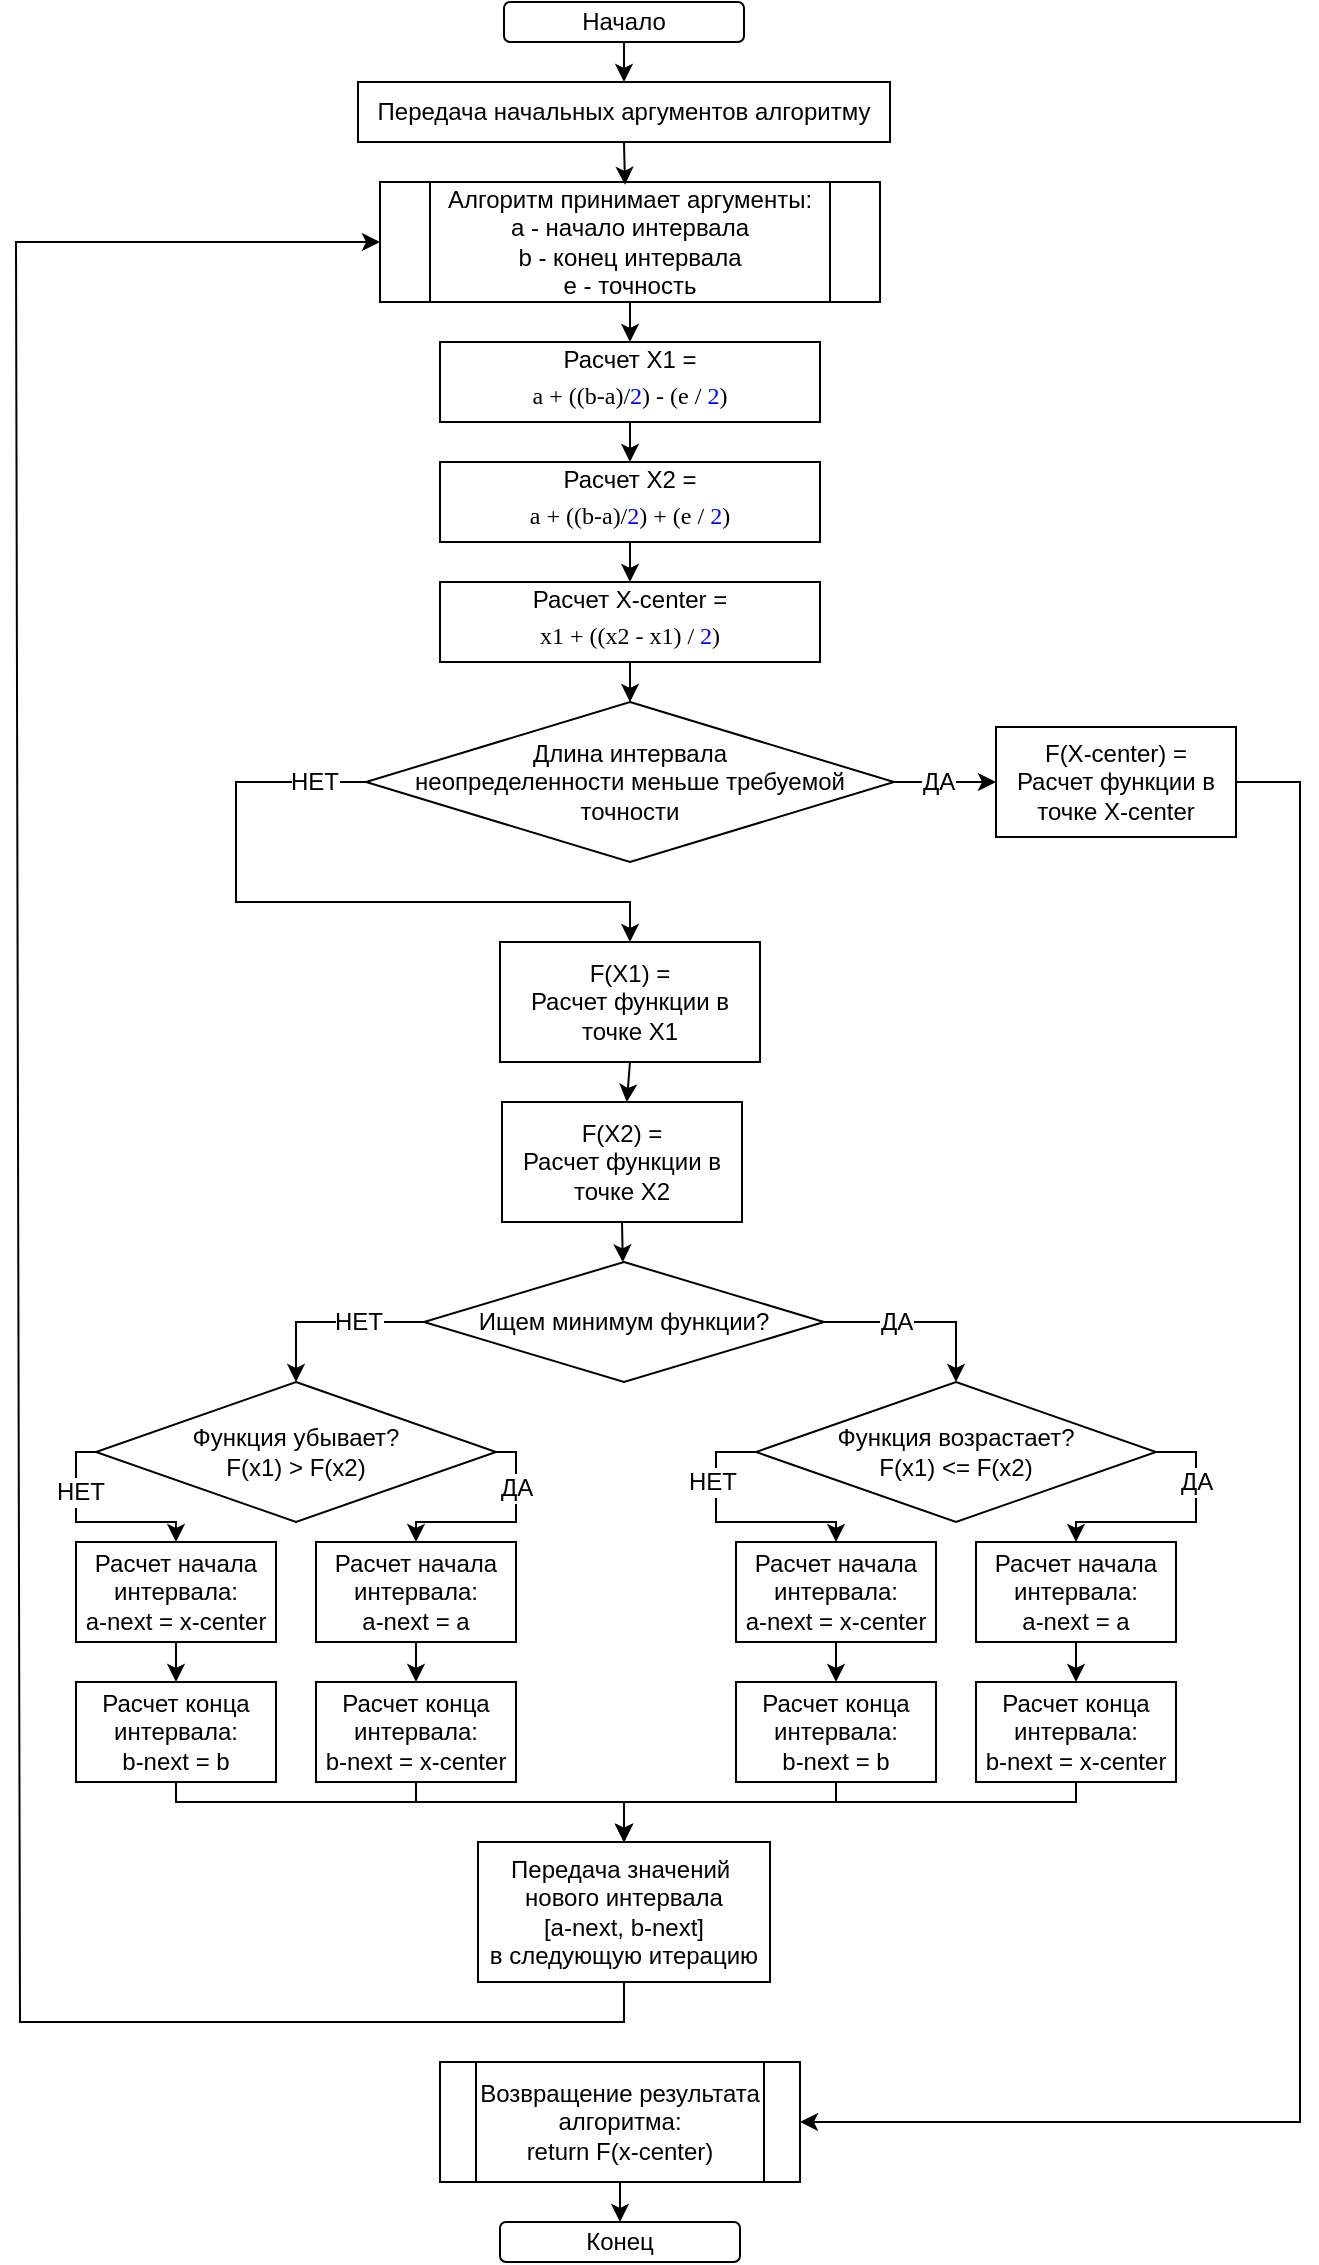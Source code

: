 <mxfile version="20.0.1" type="device"><diagram id="AWgY3_WEvs023gDAM9Rf" name="Page-1"><mxGraphModel dx="1091" dy="1435" grid="1" gridSize="10" guides="1" tooltips="1" connect="1" arrows="1" fold="1" page="1" pageScale="1" pageWidth="827" pageHeight="1169" math="0" shadow="0"><root><mxCell id="0"/><mxCell id="1" parent="0"/><mxCell id="5sqsjZnoNfGolz4D9qKl-1" value="Начало" style="rounded=1;whiteSpace=wrap;html=1;" parent="1" vertex="1"><mxGeometry x="352" y="20" width="120" height="20" as="geometry"/></mxCell><mxCell id="5sqsjZnoNfGolz4D9qKl-3" value="&lt;font style=&quot;font-size: 12px;&quot;&gt;&lt;span style=&quot;&quot;&gt;Алгоритм принимает аргументы:&lt;/span&gt;&lt;br style=&quot;&quot;&gt;&lt;span style=&quot;&quot;&gt;a - начало интервала&lt;/span&gt;&lt;br style=&quot;&quot;&gt;&lt;span style=&quot;&quot;&gt;b - конец интервала&lt;/span&gt;&lt;br style=&quot;&quot;&gt;&lt;span style=&quot;&quot;&gt;e - точность&lt;/span&gt;&lt;/font&gt;" style="shape=process;whiteSpace=wrap;html=1;backgroundOutline=1;" parent="1" vertex="1"><mxGeometry x="290" y="110" width="250" height="60" as="geometry"/></mxCell><mxCell id="5sqsjZnoNfGolz4D9qKl-4" value="Передача начальных аргументов алгоритму" style="rounded=0;whiteSpace=wrap;html=1;" parent="1" vertex="1"><mxGeometry x="279" y="60" width="266" height="30" as="geometry"/></mxCell><mxCell id="5sqsjZnoNfGolz4D9qKl-5" value="&lt;p style=&quot;line-height: 0;&quot;&gt;&lt;span style=&quot;background-color: initial;&quot;&gt;Расчет X1 =&lt;/span&gt;&lt;br&gt;&lt;/p&gt;&lt;pre style=&quot;background-color: rgb(255, 255, 255); font-family: Menlo; font-size: 9pt; line-height: 1;&quot;&gt;a + ((b-a)/&lt;span style=&quot;color: rgb(0, 0, 255); line-height: 1;&quot;&gt;2&lt;/span&gt;) - (e / &lt;span style=&quot;color:#0000ff;&quot;&gt;2&lt;/span&gt;)&lt;/pre&gt;&lt;p&gt;&lt;/p&gt;" style="rounded=0;whiteSpace=wrap;html=1;" parent="1" vertex="1"><mxGeometry x="320" y="190" width="190" height="40" as="geometry"/></mxCell><mxCell id="5sqsjZnoNfGolz4D9qKl-6" value="&lt;p style=&quot;line-height: 0;&quot;&gt;&lt;span style=&quot;background-color: initial;&quot;&gt;Расчет X2 =&lt;/span&gt;&lt;br&gt;&lt;/p&gt;&lt;pre style=&quot;background-color: rgb(255, 255, 255); font-family: Menlo; font-size: 9pt; line-height: 1;&quot;&gt;&lt;pre style=&quot;font-family: Menlo; font-size: 9pt;&quot;&gt;a + ((b-a)/&lt;span style=&quot;color:#0000ff;&quot;&gt;2&lt;/span&gt;) + (e / &lt;span style=&quot;color:#0000ff;&quot;&gt;2&lt;/span&gt;)&lt;/pre&gt;&lt;/pre&gt;&lt;p&gt;&lt;/p&gt;" style="rounded=0;whiteSpace=wrap;html=1;" parent="1" vertex="1"><mxGeometry x="320" y="250" width="190" height="40" as="geometry"/></mxCell><mxCell id="5sqsjZnoNfGolz4D9qKl-7" value="&lt;p style=&quot;line-height: 0;&quot;&gt;&lt;span style=&quot;background-color: initial;&quot;&gt;Расчет X-center =&lt;/span&gt;&lt;br&gt;&lt;/p&gt;&lt;pre style=&quot;background-color: rgb(255, 255, 255); font-family: Menlo; font-size: 9pt; line-height: 1;&quot;&gt;&lt;pre style=&quot;font-family: Menlo; font-size: 9pt;&quot;&gt;x1 + ((x2 - x1) / &lt;span style=&quot;color:#0000ff;&quot;&gt;2&lt;/span&gt;)&lt;/pre&gt;&lt;/pre&gt;&lt;p&gt;&lt;/p&gt;" style="rounded=0;whiteSpace=wrap;html=1;" parent="1" vertex="1"><mxGeometry x="320" y="310" width="190" height="40" as="geometry"/></mxCell><mxCell id="5sqsjZnoNfGolz4D9qKl-8" value="Длина интервала&lt;br&gt;неопределенности меньше требуемой точности" style="rhombus;whiteSpace=wrap;html=1;" parent="1" vertex="1"><mxGeometry x="283" y="370" width="264" height="80" as="geometry"/></mxCell><mxCell id="5sqsjZnoNfGolz4D9qKl-9" value="F(X-center) = &lt;br&gt;Расчет функции в точке X-center" style="rounded=0;whiteSpace=wrap;html=1;fontSize=12;" parent="1" vertex="1"><mxGeometry x="598" y="382.5" width="120" height="55" as="geometry"/></mxCell><mxCell id="5sqsjZnoNfGolz4D9qKl-10" value="" style="endArrow=classic;html=1;rounded=0;fontSize=12;entryX=0;entryY=0.5;entryDx=0;entryDy=0;exitX=1;exitY=0.5;exitDx=0;exitDy=0;" parent="1" source="5sqsjZnoNfGolz4D9qKl-8" target="5sqsjZnoNfGolz4D9qKl-9" edge="1"><mxGeometry width="50" height="50" relative="1" as="geometry"><mxPoint x="518" y="460" as="sourcePoint"/><mxPoint x="568" y="410" as="targetPoint"/></mxGeometry></mxCell><mxCell id="5sqsjZnoNfGolz4D9qKl-11" value="ДА" style="edgeLabel;html=1;align=center;verticalAlign=middle;resizable=0;points=[];fontSize=12;" parent="5sqsjZnoNfGolz4D9qKl-10" vertex="1" connectable="0"><mxGeometry x="-0.18" y="2" relative="1" as="geometry"><mxPoint x="1" y="2" as="offset"/></mxGeometry></mxCell><mxCell id="5sqsjZnoNfGolz4D9qKl-12" value="F(X1) = &lt;br&gt;Расчет функции в точке X1" style="rounded=0;whiteSpace=wrap;html=1;fontSize=12;" parent="1" vertex="1"><mxGeometry x="350" y="490" width="130" height="60" as="geometry"/></mxCell><mxCell id="5sqsjZnoNfGolz4D9qKl-13" value="НЕТ" style="endArrow=classic;html=1;rounded=0;fontSize=12;exitX=0;exitY=0.5;exitDx=0;exitDy=0;entryX=0.5;entryY=0;entryDx=0;entryDy=0;" parent="1" source="5sqsjZnoNfGolz4D9qKl-8" target="5sqsjZnoNfGolz4D9qKl-12" edge="1"><mxGeometry x="-0.849" width="50" height="50" relative="1" as="geometry"><mxPoint x="328" y="630" as="sourcePoint"/><mxPoint x="450" y="480" as="targetPoint"/><Array as="points"><mxPoint x="218" y="410"/><mxPoint x="218" y="470"/><mxPoint x="415" y="470"/></Array><mxPoint as="offset"/></mxGeometry></mxCell><mxCell id="5sqsjZnoNfGolz4D9qKl-16" value="F(X2) = &lt;br&gt;Расчет функции в точке X2" style="rounded=0;whiteSpace=wrap;html=1;fontSize=12;" parent="1" vertex="1"><mxGeometry x="351" y="570" width="120" height="60" as="geometry"/></mxCell><mxCell id="5sqsjZnoNfGolz4D9qKl-18" value="Ищем минимум функции?" style="rhombus;whiteSpace=wrap;html=1;fontSize=12;" parent="1" vertex="1"><mxGeometry x="312" y="650" width="200" height="60" as="geometry"/></mxCell><mxCell id="5sqsjZnoNfGolz4D9qKl-19" value="Функция возрастает?&lt;br&gt;F(x1) &amp;lt;= F(x2)" style="rhombus;whiteSpace=wrap;html=1;fontSize=12;" parent="1" vertex="1"><mxGeometry x="478" y="710" width="200" height="70" as="geometry"/></mxCell><mxCell id="5sqsjZnoNfGolz4D9qKl-20" value="Функция убывает?&lt;br&gt;F(x1) &amp;gt; F(x2)" style="rhombus;whiteSpace=wrap;html=1;fontSize=12;" parent="1" vertex="1"><mxGeometry x="148" y="710" width="200" height="70" as="geometry"/></mxCell><mxCell id="5sqsjZnoNfGolz4D9qKl-21" value="Расчет начала интервала:&lt;br&gt;a-next = a" style="rounded=0;whiteSpace=wrap;html=1;fontSize=12;" parent="1" vertex="1"><mxGeometry x="588" y="790" width="100" height="50" as="geometry"/></mxCell><mxCell id="5sqsjZnoNfGolz4D9qKl-22" value="Расчет конца интервала:&lt;br&gt;b-next = x-center" style="rounded=0;whiteSpace=wrap;html=1;fontSize=12;" parent="1" vertex="1"><mxGeometry x="588" y="860" width="100" height="50" as="geometry"/></mxCell><mxCell id="5sqsjZnoNfGolz4D9qKl-23" value="Расчет начала интервала:&lt;br&gt;a-next = x-center" style="rounded=0;whiteSpace=wrap;html=1;fontSize=12;" parent="1" vertex="1"><mxGeometry x="468" y="790" width="100" height="50" as="geometry"/></mxCell><mxCell id="5sqsjZnoNfGolz4D9qKl-24" value="Расчет конца интервала:&lt;br&gt;b-next = b" style="rounded=0;whiteSpace=wrap;html=1;fontSize=12;" parent="1" vertex="1"><mxGeometry x="468" y="860" width="100" height="50" as="geometry"/></mxCell><mxCell id="5sqsjZnoNfGolz4D9qKl-25" value="" style="endArrow=classic;html=1;rounded=0;fontSize=12;entryX=0.5;entryY=0;entryDx=0;entryDy=0;exitX=0;exitY=0.5;exitDx=0;exitDy=0;" parent="1" source="5sqsjZnoNfGolz4D9qKl-19" target="5sqsjZnoNfGolz4D9qKl-23" edge="1"><mxGeometry width="50" height="50" relative="1" as="geometry"><mxPoint x="438" y="870" as="sourcePoint"/><mxPoint x="488" y="820" as="targetPoint"/><Array as="points"><mxPoint x="458" y="745"/><mxPoint x="458" y="780"/><mxPoint x="518" y="780"/></Array></mxGeometry></mxCell><mxCell id="5sqsjZnoNfGolz4D9qKl-28" value="НЕТ" style="edgeLabel;html=1;align=center;verticalAlign=middle;resizable=0;points=[];fontSize=12;" parent="5sqsjZnoNfGolz4D9qKl-25" vertex="1" connectable="0"><mxGeometry x="-0.294" y="-2" relative="1" as="geometry"><mxPoint y="-9" as="offset"/></mxGeometry></mxCell><mxCell id="5sqsjZnoNfGolz4D9qKl-26" value="" style="endArrow=classic;html=1;rounded=0;fontSize=12;entryX=0.5;entryY=0;entryDx=0;entryDy=0;exitX=1;exitY=0.5;exitDx=0;exitDy=0;" parent="1" source="5sqsjZnoNfGolz4D9qKl-19" target="5sqsjZnoNfGolz4D9qKl-21" edge="1"><mxGeometry width="50" height="50" relative="1" as="geometry"><mxPoint x="558" y="850" as="sourcePoint"/><mxPoint x="608" y="800" as="targetPoint"/><Array as="points"><mxPoint x="698" y="745"/><mxPoint x="698" y="780"/><mxPoint x="638" y="780"/></Array></mxGeometry></mxCell><mxCell id="5sqsjZnoNfGolz4D9qKl-27" value="ДА" style="edgeLabel;html=1;align=center;verticalAlign=middle;resizable=0;points=[];fontSize=12;" parent="5sqsjZnoNfGolz4D9qKl-26" vertex="1" connectable="0"><mxGeometry x="-0.332" relative="1" as="geometry"><mxPoint y="-7" as="offset"/></mxGeometry></mxCell><mxCell id="5sqsjZnoNfGolz4D9qKl-29" value="" style="endArrow=classic;html=1;rounded=0;fontSize=12;entryX=0.5;entryY=0;entryDx=0;entryDy=0;exitX=0.5;exitY=1;exitDx=0;exitDy=0;" parent="1" source="5sqsjZnoNfGolz4D9qKl-23" target="5sqsjZnoNfGolz4D9qKl-24" edge="1"><mxGeometry width="50" height="50" relative="1" as="geometry"><mxPoint x="508" y="850" as="sourcePoint"/><mxPoint x="558" y="800" as="targetPoint"/></mxGeometry></mxCell><mxCell id="5sqsjZnoNfGolz4D9qKl-30" value="" style="endArrow=classic;html=1;rounded=0;fontSize=12;entryX=0.5;entryY=0;entryDx=0;entryDy=0;exitX=0.5;exitY=1;exitDx=0;exitDy=0;" parent="1" source="5sqsjZnoNfGolz4D9qKl-21" target="5sqsjZnoNfGolz4D9qKl-22" edge="1"><mxGeometry width="50" height="50" relative="1" as="geometry"><mxPoint x="468" y="850" as="sourcePoint"/><mxPoint x="468" y="870" as="targetPoint"/></mxGeometry></mxCell><mxCell id="5sqsjZnoNfGolz4D9qKl-37" value="Расчет начала интервала:&lt;br&gt;a-next = a" style="rounded=0;whiteSpace=wrap;html=1;fontSize=12;" parent="1" vertex="1"><mxGeometry x="258" y="790" width="100" height="50" as="geometry"/></mxCell><mxCell id="5sqsjZnoNfGolz4D9qKl-38" value="Расчет конца интервала:&lt;br&gt;b-next = x-center" style="rounded=0;whiteSpace=wrap;html=1;fontSize=12;" parent="1" vertex="1"><mxGeometry x="258" y="860" width="100" height="50" as="geometry"/></mxCell><mxCell id="5sqsjZnoNfGolz4D9qKl-39" value="Расчет начала интервала:&lt;br&gt;a-next = x-center" style="rounded=0;whiteSpace=wrap;html=1;fontSize=12;" parent="1" vertex="1"><mxGeometry x="138" y="790" width="100" height="50" as="geometry"/></mxCell><mxCell id="5sqsjZnoNfGolz4D9qKl-40" value="Расчет конца интервала:&lt;br&gt;b-next = b" style="rounded=0;whiteSpace=wrap;html=1;fontSize=12;" parent="1" vertex="1"><mxGeometry x="138" y="860" width="100" height="50" as="geometry"/></mxCell><mxCell id="5sqsjZnoNfGolz4D9qKl-41" value="" style="endArrow=classic;html=1;rounded=0;fontSize=12;entryX=0.5;entryY=0;entryDx=0;entryDy=0;exitX=0.5;exitY=1;exitDx=0;exitDy=0;" parent="1" source="5sqsjZnoNfGolz4D9qKl-39" target="5sqsjZnoNfGolz4D9qKl-40" edge="1"><mxGeometry width="50" height="50" relative="1" as="geometry"><mxPoint x="148" y="870" as="sourcePoint"/><mxPoint x="198" y="820" as="targetPoint"/></mxGeometry></mxCell><mxCell id="5sqsjZnoNfGolz4D9qKl-42" value="" style="endArrow=classic;html=1;rounded=0;fontSize=12;entryX=0.5;entryY=0;entryDx=0;entryDy=0;exitX=0.5;exitY=1;exitDx=0;exitDy=0;" parent="1" source="5sqsjZnoNfGolz4D9qKl-37" target="5sqsjZnoNfGolz4D9qKl-38" edge="1"><mxGeometry width="50" height="50" relative="1" as="geometry"><mxPoint x="168" y="870" as="sourcePoint"/><mxPoint x="168" y="890" as="targetPoint"/></mxGeometry></mxCell><mxCell id="5sqsjZnoNfGolz4D9qKl-44" value="ДА" style="endArrow=classic;html=1;rounded=0;fontSize=12;exitX=1;exitY=0.5;exitDx=0;exitDy=0;entryX=0.5;entryY=0;entryDx=0;entryDy=0;" parent="1" source="5sqsjZnoNfGolz4D9qKl-18" target="5sqsjZnoNfGolz4D9qKl-19" edge="1"><mxGeometry x="-0.25" width="50" height="50" relative="1" as="geometry"><mxPoint x="278" y="970" as="sourcePoint"/><mxPoint x="328" y="920" as="targetPoint"/><Array as="points"><mxPoint x="578" y="680"/></Array><mxPoint as="offset"/></mxGeometry></mxCell><mxCell id="5sqsjZnoNfGolz4D9qKl-45" value="" style="endArrow=classic;html=1;rounded=0;fontSize=12;entryX=0.5;entryY=0;entryDx=0;entryDy=0;exitX=0;exitY=0.5;exitDx=0;exitDy=0;" parent="1" source="5sqsjZnoNfGolz4D9qKl-18" target="5sqsjZnoNfGolz4D9qKl-20" edge="1"><mxGeometry width="50" height="50" relative="1" as="geometry"><mxPoint x="308" y="970" as="sourcePoint"/><mxPoint x="358" y="920" as="targetPoint"/><Array as="points"><mxPoint x="248" y="680"/></Array></mxGeometry></mxCell><mxCell id="5sqsjZnoNfGolz4D9qKl-46" value="НЕТ&lt;br&gt;" style="edgeLabel;html=1;align=center;verticalAlign=middle;resizable=0;points=[];fontSize=12;" parent="5sqsjZnoNfGolz4D9qKl-45" vertex="1" connectable="0"><mxGeometry x="0.024" y="-2" relative="1" as="geometry"><mxPoint x="15" y="2" as="offset"/></mxGeometry></mxCell><mxCell id="5sqsjZnoNfGolz4D9qKl-48" value="" style="endArrow=classic;html=1;rounded=0;fontSize=12;exitX=0;exitY=0.5;exitDx=0;exitDy=0;entryX=0.5;entryY=0;entryDx=0;entryDy=0;" parent="1" source="5sqsjZnoNfGolz4D9qKl-20" target="5sqsjZnoNfGolz4D9qKl-39" edge="1"><mxGeometry width="50" height="50" relative="1" as="geometry"><mxPoint x="298" y="850" as="sourcePoint"/><mxPoint x="128" y="780" as="targetPoint"/><Array as="points"><mxPoint x="138" y="745"/><mxPoint x="138" y="780"/><mxPoint x="188" y="780"/></Array></mxGeometry></mxCell><mxCell id="5sqsjZnoNfGolz4D9qKl-51" value="НЕТ" style="edgeLabel;html=1;align=center;verticalAlign=middle;resizable=0;points=[];fontSize=12;" parent="5sqsjZnoNfGolz4D9qKl-48" vertex="1" connectable="0"><mxGeometry x="-0.429" y="2" relative="1" as="geometry"><mxPoint as="offset"/></mxGeometry></mxCell><mxCell id="5sqsjZnoNfGolz4D9qKl-49" value="" style="endArrow=classic;html=1;rounded=0;fontSize=12;exitX=1;exitY=0.5;exitDx=0;exitDy=0;entryX=0.5;entryY=0;entryDx=0;entryDy=0;" parent="1" source="5sqsjZnoNfGolz4D9qKl-20" target="5sqsjZnoNfGolz4D9qKl-37" edge="1"><mxGeometry width="50" height="50" relative="1" as="geometry"><mxPoint x="158" y="755" as="sourcePoint"/><mxPoint x="368" y="780" as="targetPoint"/><Array as="points"><mxPoint x="358" y="745"/><mxPoint x="358" y="780"/><mxPoint x="308" y="780"/></Array></mxGeometry></mxCell><mxCell id="5sqsjZnoNfGolz4D9qKl-50" value="ДА" style="edgeLabel;html=1;align=center;verticalAlign=middle;resizable=0;points=[];fontSize=12;" parent="5sqsjZnoNfGolz4D9qKl-49" vertex="1" connectable="0"><mxGeometry x="-0.467" relative="1" as="geometry"><mxPoint as="offset"/></mxGeometry></mxCell><mxCell id="5sqsjZnoNfGolz4D9qKl-52" value="Передача значений&amp;nbsp; нового интервала&lt;br&gt;[a-next, b-next]&lt;br&gt;в следующую итерацию" style="rounded=0;whiteSpace=wrap;html=1;fontSize=12;" parent="1" vertex="1"><mxGeometry x="339" y="940" width="146" height="70" as="geometry"/></mxCell><mxCell id="5sqsjZnoNfGolz4D9qKl-53" value="" style="endArrow=classic;html=1;rounded=0;fontSize=12;exitX=0.5;exitY=1;exitDx=0;exitDy=0;entryX=0.5;entryY=0;entryDx=0;entryDy=0;" parent="1" source="5sqsjZnoNfGolz4D9qKl-40" target="5sqsjZnoNfGolz4D9qKl-52" edge="1"><mxGeometry width="50" height="50" relative="1" as="geometry"><mxPoint x="378" y="960" as="sourcePoint"/><mxPoint x="428" y="910" as="targetPoint"/><Array as="points"><mxPoint x="188" y="920"/><mxPoint x="412" y="920"/></Array></mxGeometry></mxCell><mxCell id="5sqsjZnoNfGolz4D9qKl-54" value="" style="endArrow=classic;html=1;rounded=0;fontSize=12;exitX=0.5;exitY=1;exitDx=0;exitDy=0;entryX=0.5;entryY=0;entryDx=0;entryDy=0;" parent="1" source="5sqsjZnoNfGolz4D9qKl-38" target="5sqsjZnoNfGolz4D9qKl-52" edge="1"><mxGeometry width="50" height="50" relative="1" as="geometry"><mxPoint x="338" y="1020" as="sourcePoint"/><mxPoint x="388" y="970" as="targetPoint"/><Array as="points"><mxPoint x="308" y="920"/><mxPoint x="412" y="920"/></Array></mxGeometry></mxCell><mxCell id="5sqsjZnoNfGolz4D9qKl-55" value="" style="endArrow=classic;html=1;rounded=0;fontSize=12;exitX=0.5;exitY=1;exitDx=0;exitDy=0;entryX=0.5;entryY=0;entryDx=0;entryDy=0;" parent="1" source="5sqsjZnoNfGolz4D9qKl-24" target="5sqsjZnoNfGolz4D9qKl-52" edge="1"><mxGeometry width="50" height="50" relative="1" as="geometry"><mxPoint x="398" y="1040" as="sourcePoint"/><mxPoint x="448" y="990" as="targetPoint"/><Array as="points"><mxPoint x="518" y="920"/><mxPoint x="412" y="920"/></Array></mxGeometry></mxCell><mxCell id="5sqsjZnoNfGolz4D9qKl-56" value="" style="endArrow=classic;html=1;rounded=0;fontSize=12;exitX=0.5;exitY=1;exitDx=0;exitDy=0;entryX=0.5;entryY=0;entryDx=0;entryDy=0;" parent="1" source="5sqsjZnoNfGolz4D9qKl-22" target="5sqsjZnoNfGolz4D9qKl-52" edge="1"><mxGeometry width="50" height="50" relative="1" as="geometry"><mxPoint x="468" y="1000" as="sourcePoint"/><mxPoint x="518" y="950" as="targetPoint"/><Array as="points"><mxPoint x="638" y="920"/><mxPoint x="412" y="920"/></Array></mxGeometry></mxCell><mxCell id="5sqsjZnoNfGolz4D9qKl-57" value="" style="endArrow=classic;html=1;rounded=0;fontSize=12;exitX=0.5;exitY=1;exitDx=0;exitDy=0;entryX=0;entryY=0.5;entryDx=0;entryDy=0;" parent="1" source="5sqsjZnoNfGolz4D9qKl-52" target="5sqsjZnoNfGolz4D9qKl-3" edge="1"><mxGeometry width="50" height="50" relative="1" as="geometry"><mxPoint x="328" y="640" as="sourcePoint"/><mxPoint x="378" y="590" as="targetPoint"/><Array as="points"><mxPoint x="412" y="1030"/><mxPoint x="110" y="1030"/><mxPoint x="108" y="140"/></Array></mxGeometry></mxCell><mxCell id="5sqsjZnoNfGolz4D9qKl-58" value="Конец" style="rounded=1;whiteSpace=wrap;html=1;fontSize=12;" parent="1" vertex="1"><mxGeometry x="350" y="1130" width="120" height="20" as="geometry"/></mxCell><mxCell id="5sqsjZnoNfGolz4D9qKl-61" value="&lt;span style=&quot;&quot;&gt;Возвращение результата алгоритма:&lt;br&gt;return F(x-center)&lt;br&gt;&lt;/span&gt;" style="shape=process;whiteSpace=wrap;html=1;backgroundOutline=1;fontSize=12;" parent="1" vertex="1"><mxGeometry x="320" y="1050" width="180" height="60" as="geometry"/></mxCell><mxCell id="5sqsjZnoNfGolz4D9qKl-62" value="" style="endArrow=classic;html=1;rounded=0;fontSize=12;exitX=1;exitY=0.5;exitDx=0;exitDy=0;entryX=1;entryY=0.5;entryDx=0;entryDy=0;" parent="1" source="5sqsjZnoNfGolz4D9qKl-9" target="5sqsjZnoNfGolz4D9qKl-61" edge="1"><mxGeometry width="50" height="50" relative="1" as="geometry"><mxPoint x="420" y="700" as="sourcePoint"/><mxPoint x="730" y="1150" as="targetPoint"/><Array as="points"><mxPoint x="750" y="410"/><mxPoint x="750" y="1080"/></Array></mxGeometry></mxCell><mxCell id="5sqsjZnoNfGolz4D9qKl-63" value="" style="endArrow=classic;html=1;rounded=0;fontSize=12;exitX=0.5;exitY=1;exitDx=0;exitDy=0;entryX=0.5;entryY=0;entryDx=0;entryDy=0;" parent="1" source="5sqsjZnoNfGolz4D9qKl-61" target="5sqsjZnoNfGolz4D9qKl-58" edge="1"><mxGeometry width="50" height="50" relative="1" as="geometry"><mxPoint x="410" y="970" as="sourcePoint"/><mxPoint x="460" y="920" as="targetPoint"/></mxGeometry></mxCell><mxCell id="5sqsjZnoNfGolz4D9qKl-64" value="" style="endArrow=classic;html=1;rounded=0;fontSize=12;exitX=0.5;exitY=1;exitDx=0;exitDy=0;entryX=0.5;entryY=0;entryDx=0;entryDy=0;" parent="1" source="5sqsjZnoNfGolz4D9qKl-1" target="5sqsjZnoNfGolz4D9qKl-4" edge="1"><mxGeometry width="50" height="50" relative="1" as="geometry"><mxPoint x="350" y="230" as="sourcePoint"/><mxPoint x="400" y="180" as="targetPoint"/></mxGeometry></mxCell><mxCell id="5sqsjZnoNfGolz4D9qKl-65" value="" style="endArrow=classic;html=1;rounded=0;fontSize=12;exitX=0.5;exitY=1;exitDx=0;exitDy=0;entryX=0.49;entryY=0.023;entryDx=0;entryDy=0;entryPerimeter=0;" parent="1" source="5sqsjZnoNfGolz4D9qKl-4" target="5sqsjZnoNfGolz4D9qKl-3" edge="1"><mxGeometry width="50" height="50" relative="1" as="geometry"><mxPoint x="350" y="230" as="sourcePoint"/><mxPoint x="400" y="180" as="targetPoint"/></mxGeometry></mxCell><mxCell id="5sqsjZnoNfGolz4D9qKl-66" value="" style="endArrow=classic;html=1;rounded=0;fontSize=12;exitX=0.5;exitY=1;exitDx=0;exitDy=0;entryX=0.5;entryY=0;entryDx=0;entryDy=0;" parent="1" source="5sqsjZnoNfGolz4D9qKl-3" target="5sqsjZnoNfGolz4D9qKl-5" edge="1"><mxGeometry width="50" height="50" relative="1" as="geometry"><mxPoint x="350" y="290" as="sourcePoint"/><mxPoint x="400" y="240" as="targetPoint"/></mxGeometry></mxCell><mxCell id="5sqsjZnoNfGolz4D9qKl-67" value="" style="endArrow=classic;html=1;rounded=0;fontSize=12;exitX=0.5;exitY=1;exitDx=0;exitDy=0;entryX=0.5;entryY=0;entryDx=0;entryDy=0;" parent="1" source="5sqsjZnoNfGolz4D9qKl-5" target="5sqsjZnoNfGolz4D9qKl-6" edge="1"><mxGeometry width="50" height="50" relative="1" as="geometry"><mxPoint x="350" y="290" as="sourcePoint"/><mxPoint x="412" y="250" as="targetPoint"/></mxGeometry></mxCell><mxCell id="5sqsjZnoNfGolz4D9qKl-68" value="" style="endArrow=classic;html=1;rounded=0;fontSize=12;exitX=0.5;exitY=1;exitDx=0;exitDy=0;entryX=0.5;entryY=0;entryDx=0;entryDy=0;" parent="1" source="5sqsjZnoNfGolz4D9qKl-6" target="5sqsjZnoNfGolz4D9qKl-7" edge="1"><mxGeometry width="50" height="50" relative="1" as="geometry"><mxPoint x="350" y="290" as="sourcePoint"/><mxPoint x="400" y="240" as="targetPoint"/></mxGeometry></mxCell><mxCell id="5sqsjZnoNfGolz4D9qKl-74" value="" style="endArrow=classic;html=1;rounded=0;fontSize=12;exitX=0.5;exitY=1;exitDx=0;exitDy=0;entryX=0.5;entryY=0;entryDx=0;entryDy=0;" parent="1" source="5sqsjZnoNfGolz4D9qKl-7" target="5sqsjZnoNfGolz4D9qKl-8" edge="1"><mxGeometry width="50" height="50" relative="1" as="geometry"><mxPoint x="380" y="420" as="sourcePoint"/><mxPoint x="430" y="370" as="targetPoint"/></mxGeometry></mxCell><mxCell id="qKbZDf1-hd-GYglenakP-1" value="" style="endArrow=classic;html=1;rounded=0;exitX=0.5;exitY=1;exitDx=0;exitDy=0;" edge="1" parent="1" source="5sqsjZnoNfGolz4D9qKl-12" target="5sqsjZnoNfGolz4D9qKl-16"><mxGeometry width="50" height="50" relative="1" as="geometry"><mxPoint x="380" y="570" as="sourcePoint"/><mxPoint x="430" y="520" as="targetPoint"/></mxGeometry></mxCell><mxCell id="qKbZDf1-hd-GYglenakP-2" value="" style="endArrow=classic;html=1;rounded=0;exitX=0.5;exitY=1;exitDx=0;exitDy=0;" edge="1" parent="1" source="5sqsjZnoNfGolz4D9qKl-16" target="5sqsjZnoNfGolz4D9qKl-18"><mxGeometry width="50" height="50" relative="1" as="geometry"><mxPoint x="380" y="570" as="sourcePoint"/><mxPoint x="430" y="520" as="targetPoint"/></mxGeometry></mxCell></root></mxGraphModel></diagram></mxfile>